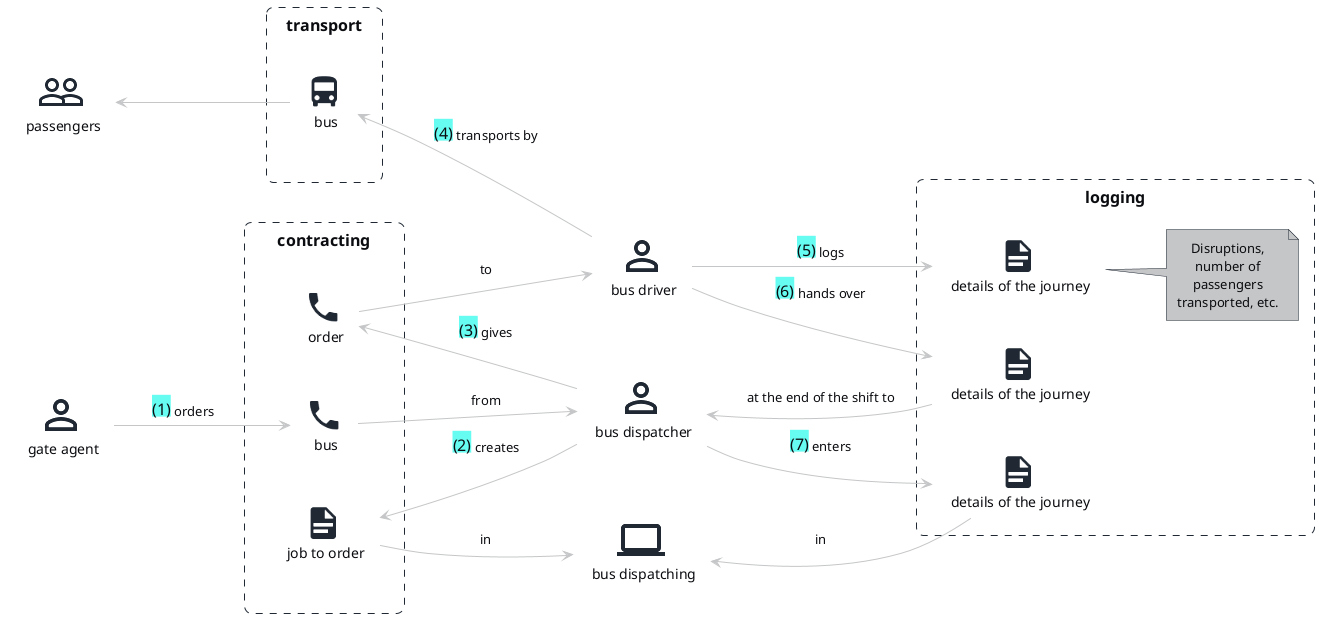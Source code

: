 @startuml
!include <domainstory/Domainstory>
'!include ../domainStory.puml
'!include https://raw.githubusercontent.com/johthor/DomainStory-PlantUML/main/domainStory.puml

!include <material/bus>
!unquoted procedure Bus($name, $label = "", $color = "", $scale = "")
    Object("Bus", "$ma_bus", $name, $label, $color, $scale)
!endprocedure

Person(agent, gate agent)
Person(dispatcher ,bus dispatcher)
System(dispatching, bus dispatching)
Person(driver, bus driver)
Group(passengers)

Boundary(contracting) {
    Call(busCall, bus)
    Document(jobOrder, job to order)
    Call(order)
}

Boundary(transport) {
    Bus(bus)
}

Boundary(logging) {
    Document(details1, details of the journey)
    Document(details2, details of the journey)
    Document(details3, details of the journey)
    note right of details1
        Disruptions,
        number of
        passengers
        transported, etc.
    end note
}

activity(_, agent, orders, busCall, from, dispatcher)
activity(_, dispatcher, creates, jobOrder, in, dispatching, <--, -->)
activity(_, dispatcher, gives, order, to, driver)
activity(_, driver, transports by, bus, passengers, _, <--)
activity(_, driver, logs, details1)
activity(_, driver, hands over, details2, at the end of the shift to, dispatcher)
activity(_, dispatcher, enters, details3, in, dispatching, -->, <--)

contracting -[hidden]> transport
@enduml
